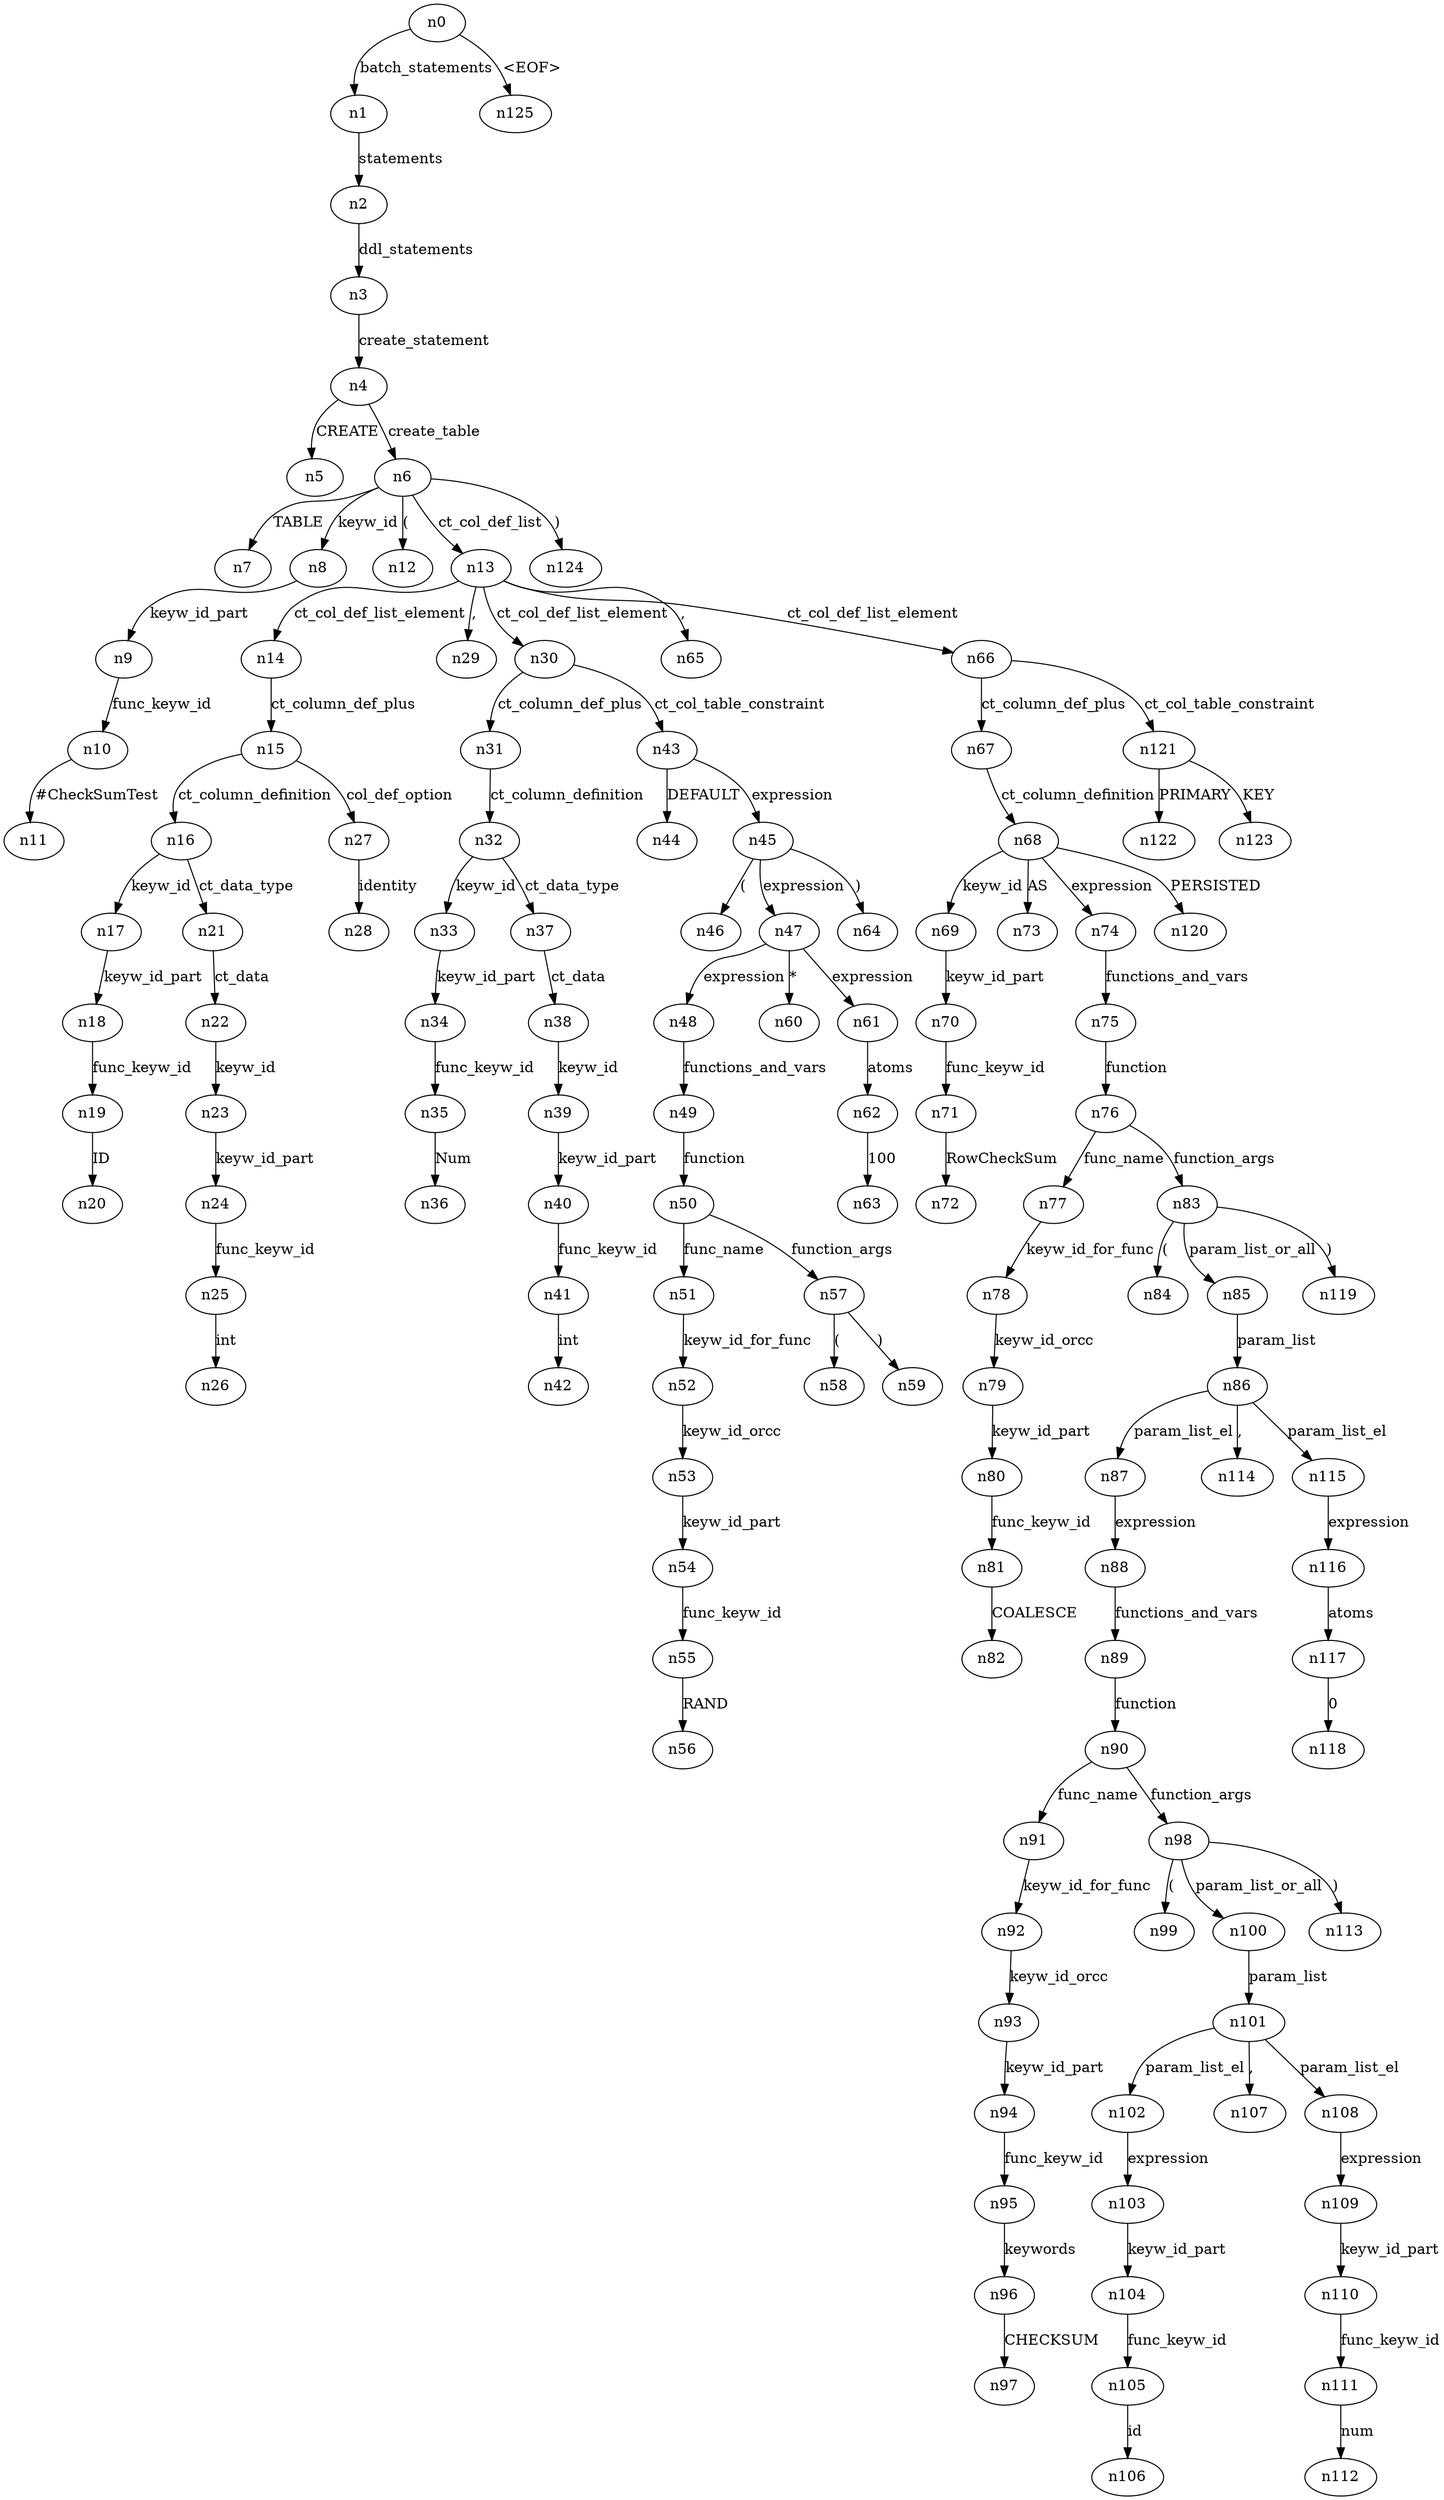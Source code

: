 digraph ParseTree {
  n0 -> n1 [label="batch_statements"];
  n1 -> n2 [label="statements"];
  n2 -> n3 [label="ddl_statements"];
  n3 -> n4 [label="create_statement"];
  n4 -> n5 [label="CREATE"];
  n4 -> n6 [label="create_table"];
  n6 -> n7 [label="TABLE"];
  n6 -> n8 [label="keyw_id"];
  n8 -> n9 [label="keyw_id_part"];
  n9 -> n10 [label="func_keyw_id"];
  n10 -> n11 [label="#CheckSumTest"];
  n6 -> n12 [label="("];
  n6 -> n13 [label="ct_col_def_list"];
  n13 -> n14 [label="ct_col_def_list_element"];
  n14 -> n15 [label="ct_column_def_plus"];
  n15 -> n16 [label="ct_column_definition"];
  n16 -> n17 [label="keyw_id"];
  n17 -> n18 [label="keyw_id_part"];
  n18 -> n19 [label="func_keyw_id"];
  n19 -> n20 [label="ID"];
  n16 -> n21 [label="ct_data_type"];
  n21 -> n22 [label="ct_data"];
  n22 -> n23 [label="keyw_id"];
  n23 -> n24 [label="keyw_id_part"];
  n24 -> n25 [label="func_keyw_id"];
  n25 -> n26 [label="int"];
  n15 -> n27 [label="col_def_option"];
  n27 -> n28 [label="identity"];
  n13 -> n29 [label=","];
  n13 -> n30 [label="ct_col_def_list_element"];
  n30 -> n31 [label="ct_column_def_plus"];
  n31 -> n32 [label="ct_column_definition"];
  n32 -> n33 [label="keyw_id"];
  n33 -> n34 [label="keyw_id_part"];
  n34 -> n35 [label="func_keyw_id"];
  n35 -> n36 [label="Num"];
  n32 -> n37 [label="ct_data_type"];
  n37 -> n38 [label="ct_data"];
  n38 -> n39 [label="keyw_id"];
  n39 -> n40 [label="keyw_id_part"];
  n40 -> n41 [label="func_keyw_id"];
  n41 -> n42 [label="int"];
  n30 -> n43 [label="ct_col_table_constraint"];
  n43 -> n44 [label="DEFAULT"];
  n43 -> n45 [label="expression"];
  n45 -> n46 [label="("];
  n45 -> n47 [label="expression"];
  n47 -> n48 [label="expression"];
  n48 -> n49 [label="functions_and_vars"];
  n49 -> n50 [label="function"];
  n50 -> n51 [label="func_name"];
  n51 -> n52 [label="keyw_id_for_func"];
  n52 -> n53 [label="keyw_id_orcc"];
  n53 -> n54 [label="keyw_id_part"];
  n54 -> n55 [label="func_keyw_id"];
  n55 -> n56 [label="RAND"];
  n50 -> n57 [label="function_args"];
  n57 -> n58 [label="("];
  n57 -> n59 [label=")"];
  n47 -> n60 [label="*"];
  n47 -> n61 [label="expression"];
  n61 -> n62 [label="atoms"];
  n62 -> n63 [label="100"];
  n45 -> n64 [label=")"];
  n13 -> n65 [label=","];
  n13 -> n66 [label="ct_col_def_list_element"];
  n66 -> n67 [label="ct_column_def_plus"];
  n67 -> n68 [label="ct_column_definition"];
  n68 -> n69 [label="keyw_id"];
  n69 -> n70 [label="keyw_id_part"];
  n70 -> n71 [label="func_keyw_id"];
  n71 -> n72 [label="RowCheckSum"];
  n68 -> n73 [label="AS"];
  n68 -> n74 [label="expression"];
  n74 -> n75 [label="functions_and_vars"];
  n75 -> n76 [label="function"];
  n76 -> n77 [label="func_name"];
  n77 -> n78 [label="keyw_id_for_func"];
  n78 -> n79 [label="keyw_id_orcc"];
  n79 -> n80 [label="keyw_id_part"];
  n80 -> n81 [label="func_keyw_id"];
  n81 -> n82 [label="COALESCE"];
  n76 -> n83 [label="function_args"];
  n83 -> n84 [label="("];
  n83 -> n85 [label="param_list_or_all"];
  n85 -> n86 [label="param_list"];
  n86 -> n87 [label="param_list_el"];
  n87 -> n88 [label="expression"];
  n88 -> n89 [label="functions_and_vars"];
  n89 -> n90 [label="function"];
  n90 -> n91 [label="func_name"];
  n91 -> n92 [label="keyw_id_for_func"];
  n92 -> n93 [label="keyw_id_orcc"];
  n93 -> n94 [label="keyw_id_part"];
  n94 -> n95 [label="func_keyw_id"];
  n95 -> n96 [label="keywords"];
  n96 -> n97 [label="CHECKSUM"];
  n90 -> n98 [label="function_args"];
  n98 -> n99 [label="("];
  n98 -> n100 [label="param_list_or_all"];
  n100 -> n101 [label="param_list"];
  n101 -> n102 [label="param_list_el"];
  n102 -> n103 [label="expression"];
  n103 -> n104 [label="keyw_id_part"];
  n104 -> n105 [label="func_keyw_id"];
  n105 -> n106 [label="id"];
  n101 -> n107 [label=","];
  n101 -> n108 [label="param_list_el"];
  n108 -> n109 [label="expression"];
  n109 -> n110 [label="keyw_id_part"];
  n110 -> n111 [label="func_keyw_id"];
  n111 -> n112 [label="num"];
  n98 -> n113 [label=")"];
  n86 -> n114 [label=","];
  n86 -> n115 [label="param_list_el"];
  n115 -> n116 [label="expression"];
  n116 -> n117 [label="atoms"];
  n117 -> n118 [label="0"];
  n83 -> n119 [label=")"];
  n68 -> n120 [label="PERSISTED"];
  n66 -> n121 [label="ct_col_table_constraint"];
  n121 -> n122 [label="PRIMARY"];
  n121 -> n123 [label="KEY"];
  n6 -> n124 [label=")"];
  n0 -> n125 [label="<EOF>"];
}